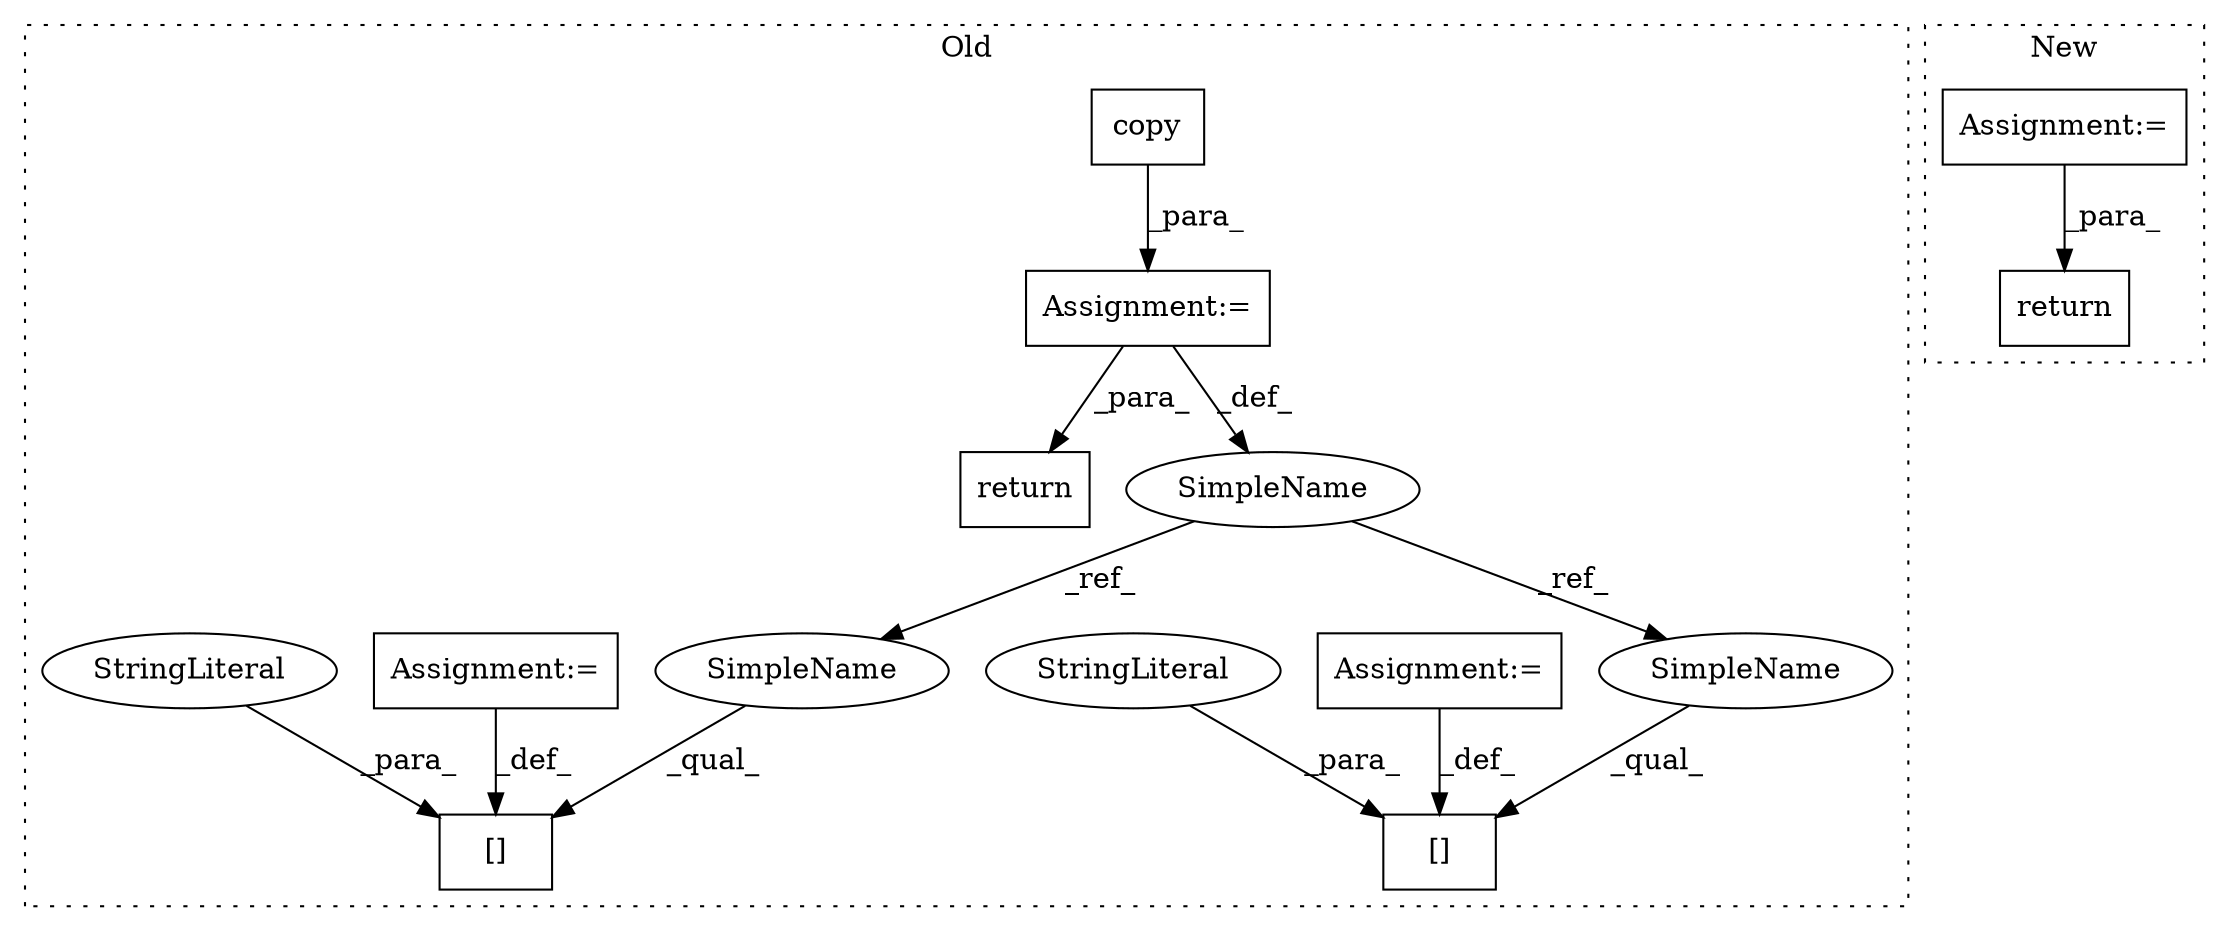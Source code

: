 digraph G {
subgraph cluster0 {
1 [label="copy" a="32" s="7011" l="6" shape="box"];
3 [label="return" a="41" s="7133" l="7" shape="box"];
4 [label="Assignment:=" a="7" s="7003" l="1" shape="box"];
6 [label="[]" a="2" s="7101,7115" l="7,1" shape="box"];
7 [label="Assignment:=" a="7" s="7116" l="1" shape="box"];
8 [label="[]" a="2" s="7023,7044" l="7,1" shape="box"];
9 [label="SimpleName" a="42" s="6997" l="6" shape="ellipse"];
10 [label="StringLiteral" a="45" s="7108" l="7" shape="ellipse"];
11 [label="StringLiteral" a="45" s="7030" l="14" shape="ellipse"];
12 [label="Assignment:=" a="7" s="7045" l="1" shape="box"];
13 [label="SimpleName" a="42" s="7101" l="6" shape="ellipse"];
14 [label="SimpleName" a="42" s="7023" l="6" shape="ellipse"];
label = "Old";
style="dotted";
}
subgraph cluster1 {
2 [label="return" a="41" s="7082" l="7" shape="box"];
5 [label="Assignment:=" a="7" s="6987" l="5" shape="box"];
label = "New";
style="dotted";
}
1 -> 4 [label="_para_"];
4 -> 9 [label="_def_"];
4 -> 3 [label="_para_"];
5 -> 2 [label="_para_"];
7 -> 6 [label="_def_"];
9 -> 13 [label="_ref_"];
9 -> 14 [label="_ref_"];
10 -> 6 [label="_para_"];
11 -> 8 [label="_para_"];
12 -> 8 [label="_def_"];
13 -> 6 [label="_qual_"];
14 -> 8 [label="_qual_"];
}